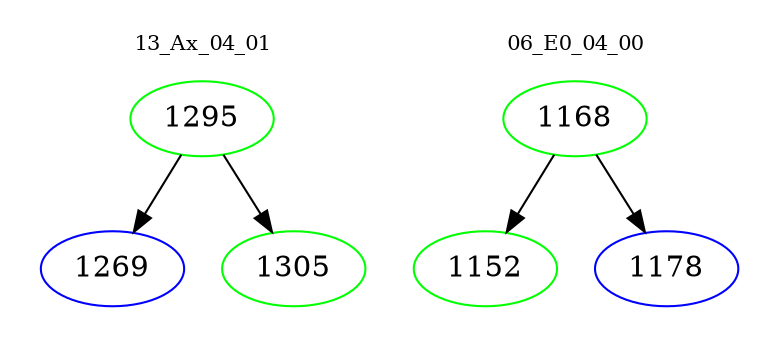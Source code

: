digraph{
subgraph cluster_0 {
color = white
label = "13_Ax_04_01";
fontsize=10;
T0_1295 [label="1295", color="green"]
T0_1295 -> T0_1269 [color="black"]
T0_1269 [label="1269", color="blue"]
T0_1295 -> T0_1305 [color="black"]
T0_1305 [label="1305", color="green"]
}
subgraph cluster_1 {
color = white
label = "06_E0_04_00";
fontsize=10;
T1_1168 [label="1168", color="green"]
T1_1168 -> T1_1152 [color="black"]
T1_1152 [label="1152", color="green"]
T1_1168 -> T1_1178 [color="black"]
T1_1178 [label="1178", color="blue"]
}
}

